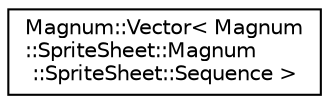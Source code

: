 digraph "圖形化之類別階層"
{
  edge [fontname="Helvetica",fontsize="10",labelfontname="Helvetica",labelfontsize="10"];
  node [fontname="Helvetica",fontsize="10",shape=record];
  rankdir="LR";
  Node1 [label="Magnum::Vector\< Magnum\l::SpriteSheet::Magnum\l::SpriteSheet::Sequence \>",height=0.2,width=0.4,color="black", fillcolor="white", style="filled",URL="$class_magnum_1_1_vector.html"];
}
